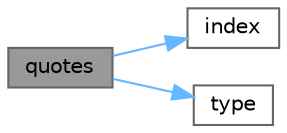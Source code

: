 digraph "quotes"
{
 // INTERACTIVE_SVG=YES
 // LATEX_PDF_SIZE
  bgcolor="transparent";
  edge [fontname=Helvetica,fontsize=10,labelfontname=Helvetica,labelfontsize=10];
  node [fontname=Helvetica,fontsize=10,shape=box,height=0.2,width=0.4];
  rankdir="LR";
  Node1 [label="quotes",height=0.2,width=0.4,color="gray40", fillcolor="grey60", style="filled", fontcolor="black",tooltip="Return all the market quotes required for this config."];
  Node1 -> Node2 [color="steelblue1",style="solid"];
  Node2 [label="index",height=0.2,width=0.4,color="grey40", fillcolor="white", style="filled",URL="$classore_1_1data_1_1_inflation_cap_floor_volatility_curve_config.html#a4700fb765ba38569b24b6cb25d358d7a",tooltip=" "];
  Node1 -> Node3 [color="steelblue1",style="solid"];
  Node3 [label="type",height=0.2,width=0.4,color="grey40", fillcolor="white", style="filled",URL="$classore_1_1data_1_1_inflation_cap_floor_volatility_curve_config.html#a15994db51fc48298a94001e57d54305b",tooltip=" "];
}
